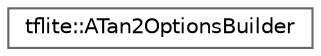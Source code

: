 digraph "Graphical Class Hierarchy"
{
 // LATEX_PDF_SIZE
  bgcolor="transparent";
  edge [fontname=Helvetica,fontsize=10,labelfontname=Helvetica,labelfontsize=10];
  node [fontname=Helvetica,fontsize=10,shape=box,height=0.2,width=0.4];
  rankdir="LR";
  Node0 [id="Node000000",label="tflite::ATan2OptionsBuilder",height=0.2,width=0.4,color="grey40", fillcolor="white", style="filled",URL="$structtflite_1_1_a_tan2_options_builder.html",tooltip=" "];
}
